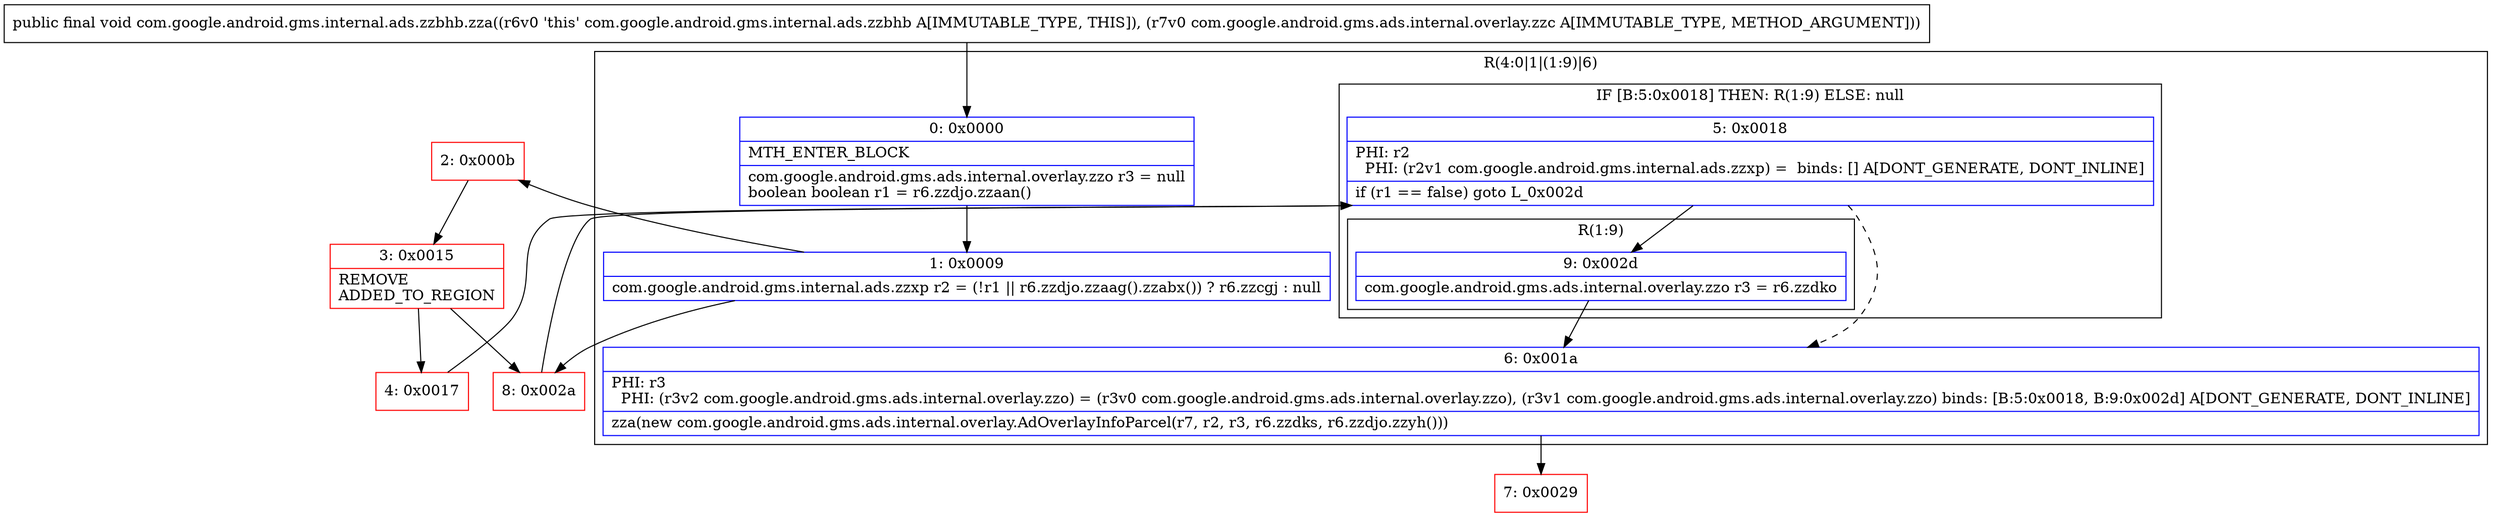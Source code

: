 digraph "CFG forcom.google.android.gms.internal.ads.zzbhb.zza(Lcom\/google\/android\/gms\/ads\/internal\/overlay\/zzc;)V" {
subgraph cluster_Region_1195171001 {
label = "R(4:0|1|(1:9)|6)";
node [shape=record,color=blue];
Node_0 [shape=record,label="{0\:\ 0x0000|MTH_ENTER_BLOCK\l|com.google.android.gms.ads.internal.overlay.zzo r3 = null\lboolean boolean r1 = r6.zzdjo.zzaan()\l}"];
Node_1 [shape=record,label="{1\:\ 0x0009|com.google.android.gms.internal.ads.zzxp r2 = (!r1 \|\| r6.zzdjo.zzaag().zzabx()) ? r6.zzcgj : null\l}"];
subgraph cluster_IfRegion_601588675 {
label = "IF [B:5:0x0018] THEN: R(1:9) ELSE: null";
node [shape=record,color=blue];
Node_5 [shape=record,label="{5\:\ 0x0018|PHI: r2 \l  PHI: (r2v1 com.google.android.gms.internal.ads.zzxp) =  binds: [] A[DONT_GENERATE, DONT_INLINE]\l|if (r1 == false) goto L_0x002d\l}"];
subgraph cluster_Region_86588745 {
label = "R(1:9)";
node [shape=record,color=blue];
Node_9 [shape=record,label="{9\:\ 0x002d|com.google.android.gms.ads.internal.overlay.zzo r3 = r6.zzdko\l}"];
}
}
Node_6 [shape=record,label="{6\:\ 0x001a|PHI: r3 \l  PHI: (r3v2 com.google.android.gms.ads.internal.overlay.zzo) = (r3v0 com.google.android.gms.ads.internal.overlay.zzo), (r3v1 com.google.android.gms.ads.internal.overlay.zzo) binds: [B:5:0x0018, B:9:0x002d] A[DONT_GENERATE, DONT_INLINE]\l|zza(new com.google.android.gms.ads.internal.overlay.AdOverlayInfoParcel(r7, r2, r3, r6.zzdks, r6.zzdjo.zzyh()))\l}"];
}
Node_2 [shape=record,color=red,label="{2\:\ 0x000b}"];
Node_3 [shape=record,color=red,label="{3\:\ 0x0015|REMOVE\lADDED_TO_REGION\l}"];
Node_4 [shape=record,color=red,label="{4\:\ 0x0017}"];
Node_7 [shape=record,color=red,label="{7\:\ 0x0029}"];
Node_8 [shape=record,color=red,label="{8\:\ 0x002a}"];
MethodNode[shape=record,label="{public final void com.google.android.gms.internal.ads.zzbhb.zza((r6v0 'this' com.google.android.gms.internal.ads.zzbhb A[IMMUTABLE_TYPE, THIS]), (r7v0 com.google.android.gms.ads.internal.overlay.zzc A[IMMUTABLE_TYPE, METHOD_ARGUMENT])) }"];
MethodNode -> Node_0;
Node_0 -> Node_1;
Node_1 -> Node_2;
Node_1 -> Node_8;
Node_5 -> Node_6[style=dashed];
Node_5 -> Node_9;
Node_9 -> Node_6;
Node_6 -> Node_7;
Node_2 -> Node_3;
Node_3 -> Node_4;
Node_3 -> Node_8;
Node_4 -> Node_5;
Node_8 -> Node_5;
}

